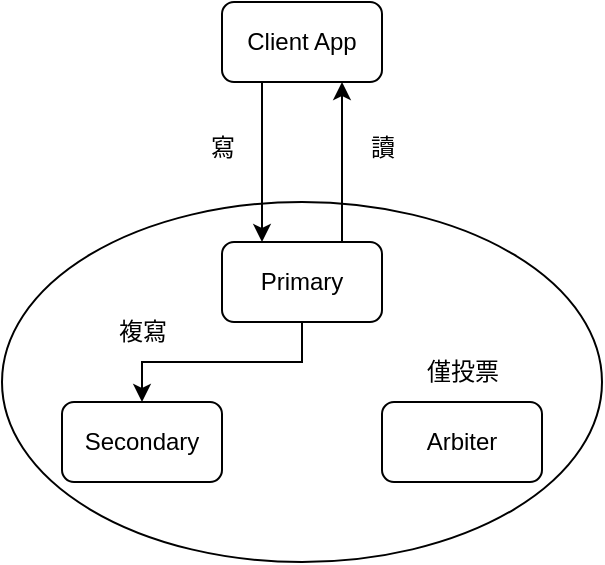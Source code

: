 <mxfile version="21.6.5" type="device">
  <diagram name="第 1 页" id="Qja9YGvfLCMVlb_WLoeW">
    <mxGraphModel dx="683" dy="377" grid="1" gridSize="10" guides="1" tooltips="1" connect="1" arrows="1" fold="1" page="1" pageScale="1" pageWidth="827" pageHeight="1169" math="0" shadow="0">
      <root>
        <mxCell id="0" />
        <mxCell id="1" parent="0" />
        <mxCell id="koivAX4_JUBoJeQhTUaB-1" value="" style="ellipse;whiteSpace=wrap;html=1;" vertex="1" parent="1">
          <mxGeometry x="210" y="300" width="300" height="180" as="geometry" />
        </mxCell>
        <mxCell id="koivAX4_JUBoJeQhTUaB-2" style="edgeStyle=orthogonalEdgeStyle;rounded=0;orthogonalLoop=1;jettySize=auto;html=1;exitX=0.25;exitY=1;exitDx=0;exitDy=0;entryX=0.25;entryY=0;entryDx=0;entryDy=0;" edge="1" parent="1" source="koivAX4_JUBoJeQhTUaB-3" target="koivAX4_JUBoJeQhTUaB-7">
          <mxGeometry relative="1" as="geometry" />
        </mxCell>
        <mxCell id="koivAX4_JUBoJeQhTUaB-3" value="Client App" style="rounded=1;whiteSpace=wrap;html=1;" vertex="1" parent="1">
          <mxGeometry x="320" y="200" width="80" height="40" as="geometry" />
        </mxCell>
        <mxCell id="koivAX4_JUBoJeQhTUaB-4" style="edgeStyle=orthogonalEdgeStyle;rounded=0;orthogonalLoop=1;jettySize=auto;html=1;exitX=0.75;exitY=0;exitDx=0;exitDy=0;entryX=0.75;entryY=1;entryDx=0;entryDy=0;" edge="1" parent="1" source="koivAX4_JUBoJeQhTUaB-7" target="koivAX4_JUBoJeQhTUaB-3">
          <mxGeometry relative="1" as="geometry" />
        </mxCell>
        <mxCell id="koivAX4_JUBoJeQhTUaB-5" style="edgeStyle=orthogonalEdgeStyle;rounded=0;orthogonalLoop=1;jettySize=auto;html=1;entryX=0.5;entryY=0;entryDx=0;entryDy=0;" edge="1" parent="1" source="koivAX4_JUBoJeQhTUaB-7" target="koivAX4_JUBoJeQhTUaB-8">
          <mxGeometry relative="1" as="geometry" />
        </mxCell>
        <mxCell id="koivAX4_JUBoJeQhTUaB-7" value="Primary" style="rounded=1;whiteSpace=wrap;html=1;" vertex="1" parent="1">
          <mxGeometry x="320" y="320" width="80" height="40" as="geometry" />
        </mxCell>
        <mxCell id="koivAX4_JUBoJeQhTUaB-8" value="Secondary" style="rounded=1;whiteSpace=wrap;html=1;" vertex="1" parent="1">
          <mxGeometry x="240" y="400" width="80" height="40" as="geometry" />
        </mxCell>
        <mxCell id="koivAX4_JUBoJeQhTUaB-9" value="Arbiter" style="rounded=1;whiteSpace=wrap;html=1;" vertex="1" parent="1">
          <mxGeometry x="400" y="400" width="80" height="40" as="geometry" />
        </mxCell>
        <mxCell id="koivAX4_JUBoJeQhTUaB-10" value="讀" style="text;html=1;align=center;verticalAlign=middle;resizable=0;points=[];autosize=1;strokeColor=none;fillColor=none;" vertex="1" parent="1">
          <mxGeometry x="380" y="258" width="40" height="30" as="geometry" />
        </mxCell>
        <mxCell id="koivAX4_JUBoJeQhTUaB-11" value="寫" style="text;html=1;align=center;verticalAlign=middle;resizable=0;points=[];autosize=1;strokeColor=none;fillColor=none;" vertex="1" parent="1">
          <mxGeometry x="300" y="258" width="40" height="30" as="geometry" />
        </mxCell>
        <mxCell id="koivAX4_JUBoJeQhTUaB-13" value="複寫" style="text;html=1;align=center;verticalAlign=middle;resizable=0;points=[];autosize=1;strokeColor=none;fillColor=none;" vertex="1" parent="1">
          <mxGeometry x="255" y="350" width="50" height="30" as="geometry" />
        </mxCell>
        <mxCell id="koivAX4_JUBoJeQhTUaB-14" value="僅投票" style="text;html=1;align=center;verticalAlign=middle;resizable=0;points=[];autosize=1;strokeColor=none;fillColor=none;" vertex="1" parent="1">
          <mxGeometry x="410" y="370" width="60" height="30" as="geometry" />
        </mxCell>
      </root>
    </mxGraphModel>
  </diagram>
</mxfile>
